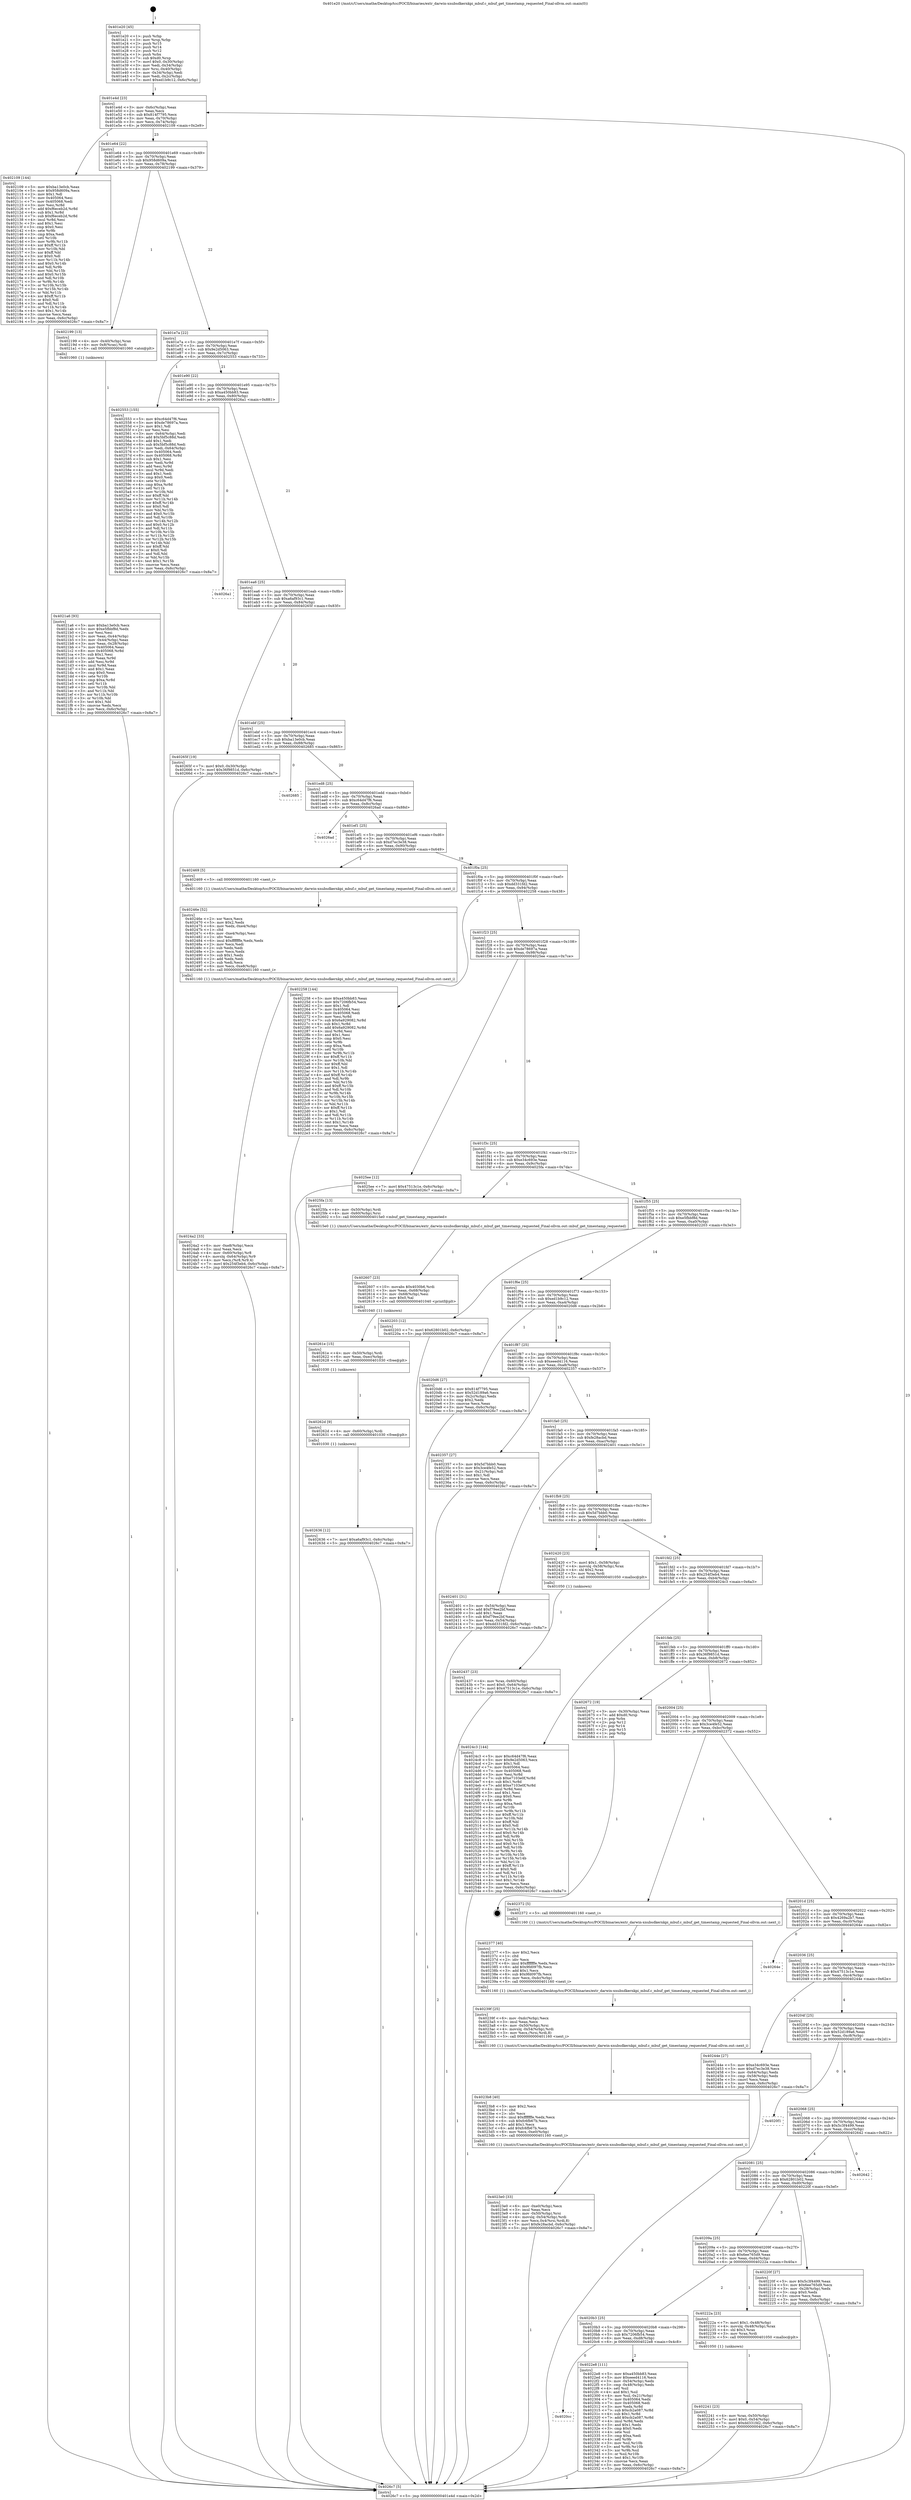 digraph "0x401e20" {
  label = "0x401e20 (/mnt/c/Users/mathe/Desktop/tcc/POCII/binaries/extr_darwin-xnubsdkernkpi_mbuf.c_mbuf_get_timestamp_requested_Final-ollvm.out::main(0))"
  labelloc = "t"
  node[shape=record]

  Entry [label="",width=0.3,height=0.3,shape=circle,fillcolor=black,style=filled]
  "0x401e4d" [label="{
     0x401e4d [23]\l
     | [instrs]\l
     &nbsp;&nbsp;0x401e4d \<+3\>: mov -0x6c(%rbp),%eax\l
     &nbsp;&nbsp;0x401e50 \<+2\>: mov %eax,%ecx\l
     &nbsp;&nbsp;0x401e52 \<+6\>: sub $0x814f7795,%ecx\l
     &nbsp;&nbsp;0x401e58 \<+3\>: mov %eax,-0x70(%rbp)\l
     &nbsp;&nbsp;0x401e5b \<+3\>: mov %ecx,-0x74(%rbp)\l
     &nbsp;&nbsp;0x401e5e \<+6\>: je 0000000000402109 \<main+0x2e9\>\l
  }"]
  "0x402109" [label="{
     0x402109 [144]\l
     | [instrs]\l
     &nbsp;&nbsp;0x402109 \<+5\>: mov $0xba13e0cb,%eax\l
     &nbsp;&nbsp;0x40210e \<+5\>: mov $0x958d609a,%ecx\l
     &nbsp;&nbsp;0x402113 \<+2\>: mov $0x1,%dl\l
     &nbsp;&nbsp;0x402115 \<+7\>: mov 0x405064,%esi\l
     &nbsp;&nbsp;0x40211c \<+7\>: mov 0x405068,%edi\l
     &nbsp;&nbsp;0x402123 \<+3\>: mov %esi,%r8d\l
     &nbsp;&nbsp;0x402126 \<+7\>: add $0xf6eceb2d,%r8d\l
     &nbsp;&nbsp;0x40212d \<+4\>: sub $0x1,%r8d\l
     &nbsp;&nbsp;0x402131 \<+7\>: sub $0xf6eceb2d,%r8d\l
     &nbsp;&nbsp;0x402138 \<+4\>: imul %r8d,%esi\l
     &nbsp;&nbsp;0x40213c \<+3\>: and $0x1,%esi\l
     &nbsp;&nbsp;0x40213f \<+3\>: cmp $0x0,%esi\l
     &nbsp;&nbsp;0x402142 \<+4\>: sete %r9b\l
     &nbsp;&nbsp;0x402146 \<+3\>: cmp $0xa,%edi\l
     &nbsp;&nbsp;0x402149 \<+4\>: setl %r10b\l
     &nbsp;&nbsp;0x40214d \<+3\>: mov %r9b,%r11b\l
     &nbsp;&nbsp;0x402150 \<+4\>: xor $0xff,%r11b\l
     &nbsp;&nbsp;0x402154 \<+3\>: mov %r10b,%bl\l
     &nbsp;&nbsp;0x402157 \<+3\>: xor $0xff,%bl\l
     &nbsp;&nbsp;0x40215a \<+3\>: xor $0x0,%dl\l
     &nbsp;&nbsp;0x40215d \<+3\>: mov %r11b,%r14b\l
     &nbsp;&nbsp;0x402160 \<+4\>: and $0x0,%r14b\l
     &nbsp;&nbsp;0x402164 \<+3\>: and %dl,%r9b\l
     &nbsp;&nbsp;0x402167 \<+3\>: mov %bl,%r15b\l
     &nbsp;&nbsp;0x40216a \<+4\>: and $0x0,%r15b\l
     &nbsp;&nbsp;0x40216e \<+3\>: and %dl,%r10b\l
     &nbsp;&nbsp;0x402171 \<+3\>: or %r9b,%r14b\l
     &nbsp;&nbsp;0x402174 \<+3\>: or %r10b,%r15b\l
     &nbsp;&nbsp;0x402177 \<+3\>: xor %r15b,%r14b\l
     &nbsp;&nbsp;0x40217a \<+3\>: or %bl,%r11b\l
     &nbsp;&nbsp;0x40217d \<+4\>: xor $0xff,%r11b\l
     &nbsp;&nbsp;0x402181 \<+3\>: or $0x0,%dl\l
     &nbsp;&nbsp;0x402184 \<+3\>: and %dl,%r11b\l
     &nbsp;&nbsp;0x402187 \<+3\>: or %r11b,%r14b\l
     &nbsp;&nbsp;0x40218a \<+4\>: test $0x1,%r14b\l
     &nbsp;&nbsp;0x40218e \<+3\>: cmovne %ecx,%eax\l
     &nbsp;&nbsp;0x402191 \<+3\>: mov %eax,-0x6c(%rbp)\l
     &nbsp;&nbsp;0x402194 \<+5\>: jmp 00000000004026c7 \<main+0x8a7\>\l
  }"]
  "0x401e64" [label="{
     0x401e64 [22]\l
     | [instrs]\l
     &nbsp;&nbsp;0x401e64 \<+5\>: jmp 0000000000401e69 \<main+0x49\>\l
     &nbsp;&nbsp;0x401e69 \<+3\>: mov -0x70(%rbp),%eax\l
     &nbsp;&nbsp;0x401e6c \<+5\>: sub $0x958d609a,%eax\l
     &nbsp;&nbsp;0x401e71 \<+3\>: mov %eax,-0x78(%rbp)\l
     &nbsp;&nbsp;0x401e74 \<+6\>: je 0000000000402199 \<main+0x379\>\l
  }"]
  Exit [label="",width=0.3,height=0.3,shape=circle,fillcolor=black,style=filled,peripheries=2]
  "0x402199" [label="{
     0x402199 [13]\l
     | [instrs]\l
     &nbsp;&nbsp;0x402199 \<+4\>: mov -0x40(%rbp),%rax\l
     &nbsp;&nbsp;0x40219d \<+4\>: mov 0x8(%rax),%rdi\l
     &nbsp;&nbsp;0x4021a1 \<+5\>: call 0000000000401060 \<atoi@plt\>\l
     | [calls]\l
     &nbsp;&nbsp;0x401060 \{1\} (unknown)\l
  }"]
  "0x401e7a" [label="{
     0x401e7a [22]\l
     | [instrs]\l
     &nbsp;&nbsp;0x401e7a \<+5\>: jmp 0000000000401e7f \<main+0x5f\>\l
     &nbsp;&nbsp;0x401e7f \<+3\>: mov -0x70(%rbp),%eax\l
     &nbsp;&nbsp;0x401e82 \<+5\>: sub $0x9e2d5063,%eax\l
     &nbsp;&nbsp;0x401e87 \<+3\>: mov %eax,-0x7c(%rbp)\l
     &nbsp;&nbsp;0x401e8a \<+6\>: je 0000000000402553 \<main+0x733\>\l
  }"]
  "0x402636" [label="{
     0x402636 [12]\l
     | [instrs]\l
     &nbsp;&nbsp;0x402636 \<+7\>: movl $0xa6af93c1,-0x6c(%rbp)\l
     &nbsp;&nbsp;0x40263d \<+5\>: jmp 00000000004026c7 \<main+0x8a7\>\l
  }"]
  "0x402553" [label="{
     0x402553 [155]\l
     | [instrs]\l
     &nbsp;&nbsp;0x402553 \<+5\>: mov $0xc64d47f6,%eax\l
     &nbsp;&nbsp;0x402558 \<+5\>: mov $0xde78697a,%ecx\l
     &nbsp;&nbsp;0x40255d \<+2\>: mov $0x1,%dl\l
     &nbsp;&nbsp;0x40255f \<+2\>: xor %esi,%esi\l
     &nbsp;&nbsp;0x402561 \<+3\>: mov -0x64(%rbp),%edi\l
     &nbsp;&nbsp;0x402564 \<+6\>: add $0x5bf5c88d,%edi\l
     &nbsp;&nbsp;0x40256a \<+3\>: add $0x1,%edi\l
     &nbsp;&nbsp;0x40256d \<+6\>: sub $0x5bf5c88d,%edi\l
     &nbsp;&nbsp;0x402573 \<+3\>: mov %edi,-0x64(%rbp)\l
     &nbsp;&nbsp;0x402576 \<+7\>: mov 0x405064,%edi\l
     &nbsp;&nbsp;0x40257d \<+8\>: mov 0x405068,%r8d\l
     &nbsp;&nbsp;0x402585 \<+3\>: sub $0x1,%esi\l
     &nbsp;&nbsp;0x402588 \<+3\>: mov %edi,%r9d\l
     &nbsp;&nbsp;0x40258b \<+3\>: add %esi,%r9d\l
     &nbsp;&nbsp;0x40258e \<+4\>: imul %r9d,%edi\l
     &nbsp;&nbsp;0x402592 \<+3\>: and $0x1,%edi\l
     &nbsp;&nbsp;0x402595 \<+3\>: cmp $0x0,%edi\l
     &nbsp;&nbsp;0x402598 \<+4\>: sete %r10b\l
     &nbsp;&nbsp;0x40259c \<+4\>: cmp $0xa,%r8d\l
     &nbsp;&nbsp;0x4025a0 \<+4\>: setl %r11b\l
     &nbsp;&nbsp;0x4025a4 \<+3\>: mov %r10b,%bl\l
     &nbsp;&nbsp;0x4025a7 \<+3\>: xor $0xff,%bl\l
     &nbsp;&nbsp;0x4025aa \<+3\>: mov %r11b,%r14b\l
     &nbsp;&nbsp;0x4025ad \<+4\>: xor $0xff,%r14b\l
     &nbsp;&nbsp;0x4025b1 \<+3\>: xor $0x0,%dl\l
     &nbsp;&nbsp;0x4025b4 \<+3\>: mov %bl,%r15b\l
     &nbsp;&nbsp;0x4025b7 \<+4\>: and $0x0,%r15b\l
     &nbsp;&nbsp;0x4025bb \<+3\>: and %dl,%r10b\l
     &nbsp;&nbsp;0x4025be \<+3\>: mov %r14b,%r12b\l
     &nbsp;&nbsp;0x4025c1 \<+4\>: and $0x0,%r12b\l
     &nbsp;&nbsp;0x4025c5 \<+3\>: and %dl,%r11b\l
     &nbsp;&nbsp;0x4025c8 \<+3\>: or %r10b,%r15b\l
     &nbsp;&nbsp;0x4025cb \<+3\>: or %r11b,%r12b\l
     &nbsp;&nbsp;0x4025ce \<+3\>: xor %r12b,%r15b\l
     &nbsp;&nbsp;0x4025d1 \<+3\>: or %r14b,%bl\l
     &nbsp;&nbsp;0x4025d4 \<+3\>: xor $0xff,%bl\l
     &nbsp;&nbsp;0x4025d7 \<+3\>: or $0x0,%dl\l
     &nbsp;&nbsp;0x4025da \<+2\>: and %dl,%bl\l
     &nbsp;&nbsp;0x4025dc \<+3\>: or %bl,%r15b\l
     &nbsp;&nbsp;0x4025df \<+4\>: test $0x1,%r15b\l
     &nbsp;&nbsp;0x4025e3 \<+3\>: cmovne %ecx,%eax\l
     &nbsp;&nbsp;0x4025e6 \<+3\>: mov %eax,-0x6c(%rbp)\l
     &nbsp;&nbsp;0x4025e9 \<+5\>: jmp 00000000004026c7 \<main+0x8a7\>\l
  }"]
  "0x401e90" [label="{
     0x401e90 [22]\l
     | [instrs]\l
     &nbsp;&nbsp;0x401e90 \<+5\>: jmp 0000000000401e95 \<main+0x75\>\l
     &nbsp;&nbsp;0x401e95 \<+3\>: mov -0x70(%rbp),%eax\l
     &nbsp;&nbsp;0x401e98 \<+5\>: sub $0xa450bb83,%eax\l
     &nbsp;&nbsp;0x401e9d \<+3\>: mov %eax,-0x80(%rbp)\l
     &nbsp;&nbsp;0x401ea0 \<+6\>: je 00000000004026a1 \<main+0x881\>\l
  }"]
  "0x40262d" [label="{
     0x40262d [9]\l
     | [instrs]\l
     &nbsp;&nbsp;0x40262d \<+4\>: mov -0x60(%rbp),%rdi\l
     &nbsp;&nbsp;0x402631 \<+5\>: call 0000000000401030 \<free@plt\>\l
     | [calls]\l
     &nbsp;&nbsp;0x401030 \{1\} (unknown)\l
  }"]
  "0x4026a1" [label="{
     0x4026a1\l
  }", style=dashed]
  "0x401ea6" [label="{
     0x401ea6 [25]\l
     | [instrs]\l
     &nbsp;&nbsp;0x401ea6 \<+5\>: jmp 0000000000401eab \<main+0x8b\>\l
     &nbsp;&nbsp;0x401eab \<+3\>: mov -0x70(%rbp),%eax\l
     &nbsp;&nbsp;0x401eae \<+5\>: sub $0xa6af93c1,%eax\l
     &nbsp;&nbsp;0x401eb3 \<+6\>: mov %eax,-0x84(%rbp)\l
     &nbsp;&nbsp;0x401eb9 \<+6\>: je 000000000040265f \<main+0x83f\>\l
  }"]
  "0x40261e" [label="{
     0x40261e [15]\l
     | [instrs]\l
     &nbsp;&nbsp;0x40261e \<+4\>: mov -0x50(%rbp),%rdi\l
     &nbsp;&nbsp;0x402622 \<+6\>: mov %eax,-0xec(%rbp)\l
     &nbsp;&nbsp;0x402628 \<+5\>: call 0000000000401030 \<free@plt\>\l
     | [calls]\l
     &nbsp;&nbsp;0x401030 \{1\} (unknown)\l
  }"]
  "0x40265f" [label="{
     0x40265f [19]\l
     | [instrs]\l
     &nbsp;&nbsp;0x40265f \<+7\>: movl $0x0,-0x30(%rbp)\l
     &nbsp;&nbsp;0x402666 \<+7\>: movl $0x36f9851d,-0x6c(%rbp)\l
     &nbsp;&nbsp;0x40266d \<+5\>: jmp 00000000004026c7 \<main+0x8a7\>\l
  }"]
  "0x401ebf" [label="{
     0x401ebf [25]\l
     | [instrs]\l
     &nbsp;&nbsp;0x401ebf \<+5\>: jmp 0000000000401ec4 \<main+0xa4\>\l
     &nbsp;&nbsp;0x401ec4 \<+3\>: mov -0x70(%rbp),%eax\l
     &nbsp;&nbsp;0x401ec7 \<+5\>: sub $0xba13e0cb,%eax\l
     &nbsp;&nbsp;0x401ecc \<+6\>: mov %eax,-0x88(%rbp)\l
     &nbsp;&nbsp;0x401ed2 \<+6\>: je 0000000000402685 \<main+0x865\>\l
  }"]
  "0x402607" [label="{
     0x402607 [23]\l
     | [instrs]\l
     &nbsp;&nbsp;0x402607 \<+10\>: movabs $0x4030b6,%rdi\l
     &nbsp;&nbsp;0x402611 \<+3\>: mov %eax,-0x68(%rbp)\l
     &nbsp;&nbsp;0x402614 \<+3\>: mov -0x68(%rbp),%esi\l
     &nbsp;&nbsp;0x402617 \<+2\>: mov $0x0,%al\l
     &nbsp;&nbsp;0x402619 \<+5\>: call 0000000000401040 \<printf@plt\>\l
     | [calls]\l
     &nbsp;&nbsp;0x401040 \{1\} (unknown)\l
  }"]
  "0x402685" [label="{
     0x402685\l
  }", style=dashed]
  "0x401ed8" [label="{
     0x401ed8 [25]\l
     | [instrs]\l
     &nbsp;&nbsp;0x401ed8 \<+5\>: jmp 0000000000401edd \<main+0xbd\>\l
     &nbsp;&nbsp;0x401edd \<+3\>: mov -0x70(%rbp),%eax\l
     &nbsp;&nbsp;0x401ee0 \<+5\>: sub $0xc64d47f6,%eax\l
     &nbsp;&nbsp;0x401ee5 \<+6\>: mov %eax,-0x8c(%rbp)\l
     &nbsp;&nbsp;0x401eeb \<+6\>: je 00000000004026ad \<main+0x88d\>\l
  }"]
  "0x4024a2" [label="{
     0x4024a2 [33]\l
     | [instrs]\l
     &nbsp;&nbsp;0x4024a2 \<+6\>: mov -0xe8(%rbp),%ecx\l
     &nbsp;&nbsp;0x4024a8 \<+3\>: imul %eax,%ecx\l
     &nbsp;&nbsp;0x4024ab \<+4\>: mov -0x60(%rbp),%r8\l
     &nbsp;&nbsp;0x4024af \<+4\>: movslq -0x64(%rbp),%r9\l
     &nbsp;&nbsp;0x4024b3 \<+4\>: mov %ecx,(%r8,%r9,4)\l
     &nbsp;&nbsp;0x4024b7 \<+7\>: movl $0x254f3eb4,-0x6c(%rbp)\l
     &nbsp;&nbsp;0x4024be \<+5\>: jmp 00000000004026c7 \<main+0x8a7\>\l
  }"]
  "0x4026ad" [label="{
     0x4026ad\l
  }", style=dashed]
  "0x401ef1" [label="{
     0x401ef1 [25]\l
     | [instrs]\l
     &nbsp;&nbsp;0x401ef1 \<+5\>: jmp 0000000000401ef6 \<main+0xd6\>\l
     &nbsp;&nbsp;0x401ef6 \<+3\>: mov -0x70(%rbp),%eax\l
     &nbsp;&nbsp;0x401ef9 \<+5\>: sub $0xd7ec3e38,%eax\l
     &nbsp;&nbsp;0x401efe \<+6\>: mov %eax,-0x90(%rbp)\l
     &nbsp;&nbsp;0x401f04 \<+6\>: je 0000000000402469 \<main+0x649\>\l
  }"]
  "0x40246e" [label="{
     0x40246e [52]\l
     | [instrs]\l
     &nbsp;&nbsp;0x40246e \<+2\>: xor %ecx,%ecx\l
     &nbsp;&nbsp;0x402470 \<+5\>: mov $0x2,%edx\l
     &nbsp;&nbsp;0x402475 \<+6\>: mov %edx,-0xe4(%rbp)\l
     &nbsp;&nbsp;0x40247b \<+1\>: cltd\l
     &nbsp;&nbsp;0x40247c \<+6\>: mov -0xe4(%rbp),%esi\l
     &nbsp;&nbsp;0x402482 \<+2\>: idiv %esi\l
     &nbsp;&nbsp;0x402484 \<+6\>: imul $0xfffffffe,%edx,%edx\l
     &nbsp;&nbsp;0x40248a \<+2\>: mov %ecx,%edi\l
     &nbsp;&nbsp;0x40248c \<+2\>: sub %edx,%edi\l
     &nbsp;&nbsp;0x40248e \<+2\>: mov %ecx,%edx\l
     &nbsp;&nbsp;0x402490 \<+3\>: sub $0x1,%edx\l
     &nbsp;&nbsp;0x402493 \<+2\>: add %edx,%edi\l
     &nbsp;&nbsp;0x402495 \<+2\>: sub %edi,%ecx\l
     &nbsp;&nbsp;0x402497 \<+6\>: mov %ecx,-0xe8(%rbp)\l
     &nbsp;&nbsp;0x40249d \<+5\>: call 0000000000401160 \<next_i\>\l
     | [calls]\l
     &nbsp;&nbsp;0x401160 \{1\} (/mnt/c/Users/mathe/Desktop/tcc/POCII/binaries/extr_darwin-xnubsdkernkpi_mbuf.c_mbuf_get_timestamp_requested_Final-ollvm.out::next_i)\l
  }"]
  "0x402469" [label="{
     0x402469 [5]\l
     | [instrs]\l
     &nbsp;&nbsp;0x402469 \<+5\>: call 0000000000401160 \<next_i\>\l
     | [calls]\l
     &nbsp;&nbsp;0x401160 \{1\} (/mnt/c/Users/mathe/Desktop/tcc/POCII/binaries/extr_darwin-xnubsdkernkpi_mbuf.c_mbuf_get_timestamp_requested_Final-ollvm.out::next_i)\l
  }"]
  "0x401f0a" [label="{
     0x401f0a [25]\l
     | [instrs]\l
     &nbsp;&nbsp;0x401f0a \<+5\>: jmp 0000000000401f0f \<main+0xef\>\l
     &nbsp;&nbsp;0x401f0f \<+3\>: mov -0x70(%rbp),%eax\l
     &nbsp;&nbsp;0x401f12 \<+5\>: sub $0xdd331fd2,%eax\l
     &nbsp;&nbsp;0x401f17 \<+6\>: mov %eax,-0x94(%rbp)\l
     &nbsp;&nbsp;0x401f1d \<+6\>: je 0000000000402258 \<main+0x438\>\l
  }"]
  "0x402437" [label="{
     0x402437 [23]\l
     | [instrs]\l
     &nbsp;&nbsp;0x402437 \<+4\>: mov %rax,-0x60(%rbp)\l
     &nbsp;&nbsp;0x40243b \<+7\>: movl $0x0,-0x64(%rbp)\l
     &nbsp;&nbsp;0x402442 \<+7\>: movl $0x47513c1e,-0x6c(%rbp)\l
     &nbsp;&nbsp;0x402449 \<+5\>: jmp 00000000004026c7 \<main+0x8a7\>\l
  }"]
  "0x402258" [label="{
     0x402258 [144]\l
     | [instrs]\l
     &nbsp;&nbsp;0x402258 \<+5\>: mov $0xa450bb83,%eax\l
     &nbsp;&nbsp;0x40225d \<+5\>: mov $0x7206fb54,%ecx\l
     &nbsp;&nbsp;0x402262 \<+2\>: mov $0x1,%dl\l
     &nbsp;&nbsp;0x402264 \<+7\>: mov 0x405064,%esi\l
     &nbsp;&nbsp;0x40226b \<+7\>: mov 0x405068,%edi\l
     &nbsp;&nbsp;0x402272 \<+3\>: mov %esi,%r8d\l
     &nbsp;&nbsp;0x402275 \<+7\>: sub $0x6a929082,%r8d\l
     &nbsp;&nbsp;0x40227c \<+4\>: sub $0x1,%r8d\l
     &nbsp;&nbsp;0x402280 \<+7\>: add $0x6a929082,%r8d\l
     &nbsp;&nbsp;0x402287 \<+4\>: imul %r8d,%esi\l
     &nbsp;&nbsp;0x40228b \<+3\>: and $0x1,%esi\l
     &nbsp;&nbsp;0x40228e \<+3\>: cmp $0x0,%esi\l
     &nbsp;&nbsp;0x402291 \<+4\>: sete %r9b\l
     &nbsp;&nbsp;0x402295 \<+3\>: cmp $0xa,%edi\l
     &nbsp;&nbsp;0x402298 \<+4\>: setl %r10b\l
     &nbsp;&nbsp;0x40229c \<+3\>: mov %r9b,%r11b\l
     &nbsp;&nbsp;0x40229f \<+4\>: xor $0xff,%r11b\l
     &nbsp;&nbsp;0x4022a3 \<+3\>: mov %r10b,%bl\l
     &nbsp;&nbsp;0x4022a6 \<+3\>: xor $0xff,%bl\l
     &nbsp;&nbsp;0x4022a9 \<+3\>: xor $0x1,%dl\l
     &nbsp;&nbsp;0x4022ac \<+3\>: mov %r11b,%r14b\l
     &nbsp;&nbsp;0x4022af \<+4\>: and $0xff,%r14b\l
     &nbsp;&nbsp;0x4022b3 \<+3\>: and %dl,%r9b\l
     &nbsp;&nbsp;0x4022b6 \<+3\>: mov %bl,%r15b\l
     &nbsp;&nbsp;0x4022b9 \<+4\>: and $0xff,%r15b\l
     &nbsp;&nbsp;0x4022bd \<+3\>: and %dl,%r10b\l
     &nbsp;&nbsp;0x4022c0 \<+3\>: or %r9b,%r14b\l
     &nbsp;&nbsp;0x4022c3 \<+3\>: or %r10b,%r15b\l
     &nbsp;&nbsp;0x4022c6 \<+3\>: xor %r15b,%r14b\l
     &nbsp;&nbsp;0x4022c9 \<+3\>: or %bl,%r11b\l
     &nbsp;&nbsp;0x4022cc \<+4\>: xor $0xff,%r11b\l
     &nbsp;&nbsp;0x4022d0 \<+3\>: or $0x1,%dl\l
     &nbsp;&nbsp;0x4022d3 \<+3\>: and %dl,%r11b\l
     &nbsp;&nbsp;0x4022d6 \<+3\>: or %r11b,%r14b\l
     &nbsp;&nbsp;0x4022d9 \<+4\>: test $0x1,%r14b\l
     &nbsp;&nbsp;0x4022dd \<+3\>: cmovne %ecx,%eax\l
     &nbsp;&nbsp;0x4022e0 \<+3\>: mov %eax,-0x6c(%rbp)\l
     &nbsp;&nbsp;0x4022e3 \<+5\>: jmp 00000000004026c7 \<main+0x8a7\>\l
  }"]
  "0x401f23" [label="{
     0x401f23 [25]\l
     | [instrs]\l
     &nbsp;&nbsp;0x401f23 \<+5\>: jmp 0000000000401f28 \<main+0x108\>\l
     &nbsp;&nbsp;0x401f28 \<+3\>: mov -0x70(%rbp),%eax\l
     &nbsp;&nbsp;0x401f2b \<+5\>: sub $0xde78697a,%eax\l
     &nbsp;&nbsp;0x401f30 \<+6\>: mov %eax,-0x98(%rbp)\l
     &nbsp;&nbsp;0x401f36 \<+6\>: je 00000000004025ee \<main+0x7ce\>\l
  }"]
  "0x4023e0" [label="{
     0x4023e0 [33]\l
     | [instrs]\l
     &nbsp;&nbsp;0x4023e0 \<+6\>: mov -0xe0(%rbp),%ecx\l
     &nbsp;&nbsp;0x4023e6 \<+3\>: imul %eax,%ecx\l
     &nbsp;&nbsp;0x4023e9 \<+4\>: mov -0x50(%rbp),%rsi\l
     &nbsp;&nbsp;0x4023ed \<+4\>: movslq -0x54(%rbp),%rdi\l
     &nbsp;&nbsp;0x4023f1 \<+4\>: mov %ecx,0x4(%rsi,%rdi,8)\l
     &nbsp;&nbsp;0x4023f5 \<+7\>: movl $0xfe28acbd,-0x6c(%rbp)\l
     &nbsp;&nbsp;0x4023fc \<+5\>: jmp 00000000004026c7 \<main+0x8a7\>\l
  }"]
  "0x4025ee" [label="{
     0x4025ee [12]\l
     | [instrs]\l
     &nbsp;&nbsp;0x4025ee \<+7\>: movl $0x47513c1e,-0x6c(%rbp)\l
     &nbsp;&nbsp;0x4025f5 \<+5\>: jmp 00000000004026c7 \<main+0x8a7\>\l
  }"]
  "0x401f3c" [label="{
     0x401f3c [25]\l
     | [instrs]\l
     &nbsp;&nbsp;0x401f3c \<+5\>: jmp 0000000000401f41 \<main+0x121\>\l
     &nbsp;&nbsp;0x401f41 \<+3\>: mov -0x70(%rbp),%eax\l
     &nbsp;&nbsp;0x401f44 \<+5\>: sub $0xe34c693e,%eax\l
     &nbsp;&nbsp;0x401f49 \<+6\>: mov %eax,-0x9c(%rbp)\l
     &nbsp;&nbsp;0x401f4f \<+6\>: je 00000000004025fa \<main+0x7da\>\l
  }"]
  "0x4023b8" [label="{
     0x4023b8 [40]\l
     | [instrs]\l
     &nbsp;&nbsp;0x4023b8 \<+5\>: mov $0x2,%ecx\l
     &nbsp;&nbsp;0x4023bd \<+1\>: cltd\l
     &nbsp;&nbsp;0x4023be \<+2\>: idiv %ecx\l
     &nbsp;&nbsp;0x4023c0 \<+6\>: imul $0xfffffffe,%edx,%ecx\l
     &nbsp;&nbsp;0x4023c6 \<+6\>: sub $0xfc6fb67b,%ecx\l
     &nbsp;&nbsp;0x4023cc \<+3\>: add $0x1,%ecx\l
     &nbsp;&nbsp;0x4023cf \<+6\>: add $0xfc6fb67b,%ecx\l
     &nbsp;&nbsp;0x4023d5 \<+6\>: mov %ecx,-0xe0(%rbp)\l
     &nbsp;&nbsp;0x4023db \<+5\>: call 0000000000401160 \<next_i\>\l
     | [calls]\l
     &nbsp;&nbsp;0x401160 \{1\} (/mnt/c/Users/mathe/Desktop/tcc/POCII/binaries/extr_darwin-xnubsdkernkpi_mbuf.c_mbuf_get_timestamp_requested_Final-ollvm.out::next_i)\l
  }"]
  "0x4025fa" [label="{
     0x4025fa [13]\l
     | [instrs]\l
     &nbsp;&nbsp;0x4025fa \<+4\>: mov -0x50(%rbp),%rdi\l
     &nbsp;&nbsp;0x4025fe \<+4\>: mov -0x60(%rbp),%rsi\l
     &nbsp;&nbsp;0x402602 \<+5\>: call 00000000004015e0 \<mbuf_get_timestamp_requested\>\l
     | [calls]\l
     &nbsp;&nbsp;0x4015e0 \{1\} (/mnt/c/Users/mathe/Desktop/tcc/POCII/binaries/extr_darwin-xnubsdkernkpi_mbuf.c_mbuf_get_timestamp_requested_Final-ollvm.out::mbuf_get_timestamp_requested)\l
  }"]
  "0x401f55" [label="{
     0x401f55 [25]\l
     | [instrs]\l
     &nbsp;&nbsp;0x401f55 \<+5\>: jmp 0000000000401f5a \<main+0x13a\>\l
     &nbsp;&nbsp;0x401f5a \<+3\>: mov -0x70(%rbp),%eax\l
     &nbsp;&nbsp;0x401f5d \<+5\>: sub $0xe5fbbf8d,%eax\l
     &nbsp;&nbsp;0x401f62 \<+6\>: mov %eax,-0xa0(%rbp)\l
     &nbsp;&nbsp;0x401f68 \<+6\>: je 0000000000402203 \<main+0x3e3\>\l
  }"]
  "0x40239f" [label="{
     0x40239f [25]\l
     | [instrs]\l
     &nbsp;&nbsp;0x40239f \<+6\>: mov -0xdc(%rbp),%ecx\l
     &nbsp;&nbsp;0x4023a5 \<+3\>: imul %eax,%ecx\l
     &nbsp;&nbsp;0x4023a8 \<+4\>: mov -0x50(%rbp),%rsi\l
     &nbsp;&nbsp;0x4023ac \<+4\>: movslq -0x54(%rbp),%rdi\l
     &nbsp;&nbsp;0x4023b0 \<+3\>: mov %ecx,(%rsi,%rdi,8)\l
     &nbsp;&nbsp;0x4023b3 \<+5\>: call 0000000000401160 \<next_i\>\l
     | [calls]\l
     &nbsp;&nbsp;0x401160 \{1\} (/mnt/c/Users/mathe/Desktop/tcc/POCII/binaries/extr_darwin-xnubsdkernkpi_mbuf.c_mbuf_get_timestamp_requested_Final-ollvm.out::next_i)\l
  }"]
  "0x402203" [label="{
     0x402203 [12]\l
     | [instrs]\l
     &nbsp;&nbsp;0x402203 \<+7\>: movl $0x62801b02,-0x6c(%rbp)\l
     &nbsp;&nbsp;0x40220a \<+5\>: jmp 00000000004026c7 \<main+0x8a7\>\l
  }"]
  "0x401f6e" [label="{
     0x401f6e [25]\l
     | [instrs]\l
     &nbsp;&nbsp;0x401f6e \<+5\>: jmp 0000000000401f73 \<main+0x153\>\l
     &nbsp;&nbsp;0x401f73 \<+3\>: mov -0x70(%rbp),%eax\l
     &nbsp;&nbsp;0x401f76 \<+5\>: sub $0xed1b9c12,%eax\l
     &nbsp;&nbsp;0x401f7b \<+6\>: mov %eax,-0xa4(%rbp)\l
     &nbsp;&nbsp;0x401f81 \<+6\>: je 00000000004020d6 \<main+0x2b6\>\l
  }"]
  "0x402377" [label="{
     0x402377 [40]\l
     | [instrs]\l
     &nbsp;&nbsp;0x402377 \<+5\>: mov $0x2,%ecx\l
     &nbsp;&nbsp;0x40237c \<+1\>: cltd\l
     &nbsp;&nbsp;0x40237d \<+2\>: idiv %ecx\l
     &nbsp;&nbsp;0x40237f \<+6\>: imul $0xfffffffe,%edx,%ecx\l
     &nbsp;&nbsp;0x402385 \<+6\>: add $0x9fd097fb,%ecx\l
     &nbsp;&nbsp;0x40238b \<+3\>: add $0x1,%ecx\l
     &nbsp;&nbsp;0x40238e \<+6\>: sub $0x9fd097fb,%ecx\l
     &nbsp;&nbsp;0x402394 \<+6\>: mov %ecx,-0xdc(%rbp)\l
     &nbsp;&nbsp;0x40239a \<+5\>: call 0000000000401160 \<next_i\>\l
     | [calls]\l
     &nbsp;&nbsp;0x401160 \{1\} (/mnt/c/Users/mathe/Desktop/tcc/POCII/binaries/extr_darwin-xnubsdkernkpi_mbuf.c_mbuf_get_timestamp_requested_Final-ollvm.out::next_i)\l
  }"]
  "0x4020d6" [label="{
     0x4020d6 [27]\l
     | [instrs]\l
     &nbsp;&nbsp;0x4020d6 \<+5\>: mov $0x814f7795,%eax\l
     &nbsp;&nbsp;0x4020db \<+5\>: mov $0x52d189a6,%ecx\l
     &nbsp;&nbsp;0x4020e0 \<+3\>: mov -0x2c(%rbp),%edx\l
     &nbsp;&nbsp;0x4020e3 \<+3\>: cmp $0x2,%edx\l
     &nbsp;&nbsp;0x4020e6 \<+3\>: cmovne %ecx,%eax\l
     &nbsp;&nbsp;0x4020e9 \<+3\>: mov %eax,-0x6c(%rbp)\l
     &nbsp;&nbsp;0x4020ec \<+5\>: jmp 00000000004026c7 \<main+0x8a7\>\l
  }"]
  "0x401f87" [label="{
     0x401f87 [25]\l
     | [instrs]\l
     &nbsp;&nbsp;0x401f87 \<+5\>: jmp 0000000000401f8c \<main+0x16c\>\l
     &nbsp;&nbsp;0x401f8c \<+3\>: mov -0x70(%rbp),%eax\l
     &nbsp;&nbsp;0x401f8f \<+5\>: sub $0xeeed4116,%eax\l
     &nbsp;&nbsp;0x401f94 \<+6\>: mov %eax,-0xa8(%rbp)\l
     &nbsp;&nbsp;0x401f9a \<+6\>: je 0000000000402357 \<main+0x537\>\l
  }"]
  "0x4026c7" [label="{
     0x4026c7 [5]\l
     | [instrs]\l
     &nbsp;&nbsp;0x4026c7 \<+5\>: jmp 0000000000401e4d \<main+0x2d\>\l
  }"]
  "0x401e20" [label="{
     0x401e20 [45]\l
     | [instrs]\l
     &nbsp;&nbsp;0x401e20 \<+1\>: push %rbp\l
     &nbsp;&nbsp;0x401e21 \<+3\>: mov %rsp,%rbp\l
     &nbsp;&nbsp;0x401e24 \<+2\>: push %r15\l
     &nbsp;&nbsp;0x401e26 \<+2\>: push %r14\l
     &nbsp;&nbsp;0x401e28 \<+2\>: push %r12\l
     &nbsp;&nbsp;0x401e2a \<+1\>: push %rbx\l
     &nbsp;&nbsp;0x401e2b \<+7\>: sub $0xd0,%rsp\l
     &nbsp;&nbsp;0x401e32 \<+7\>: movl $0x0,-0x30(%rbp)\l
     &nbsp;&nbsp;0x401e39 \<+3\>: mov %edi,-0x34(%rbp)\l
     &nbsp;&nbsp;0x401e3c \<+4\>: mov %rsi,-0x40(%rbp)\l
     &nbsp;&nbsp;0x401e40 \<+3\>: mov -0x34(%rbp),%edi\l
     &nbsp;&nbsp;0x401e43 \<+3\>: mov %edi,-0x2c(%rbp)\l
     &nbsp;&nbsp;0x401e46 \<+7\>: movl $0xed1b9c12,-0x6c(%rbp)\l
  }"]
  "0x4021a6" [label="{
     0x4021a6 [93]\l
     | [instrs]\l
     &nbsp;&nbsp;0x4021a6 \<+5\>: mov $0xba13e0cb,%ecx\l
     &nbsp;&nbsp;0x4021ab \<+5\>: mov $0xe5fbbf8d,%edx\l
     &nbsp;&nbsp;0x4021b0 \<+2\>: xor %esi,%esi\l
     &nbsp;&nbsp;0x4021b2 \<+3\>: mov %eax,-0x44(%rbp)\l
     &nbsp;&nbsp;0x4021b5 \<+3\>: mov -0x44(%rbp),%eax\l
     &nbsp;&nbsp;0x4021b8 \<+3\>: mov %eax,-0x28(%rbp)\l
     &nbsp;&nbsp;0x4021bb \<+7\>: mov 0x405064,%eax\l
     &nbsp;&nbsp;0x4021c2 \<+8\>: mov 0x405068,%r8d\l
     &nbsp;&nbsp;0x4021ca \<+3\>: sub $0x1,%esi\l
     &nbsp;&nbsp;0x4021cd \<+3\>: mov %eax,%r9d\l
     &nbsp;&nbsp;0x4021d0 \<+3\>: add %esi,%r9d\l
     &nbsp;&nbsp;0x4021d3 \<+4\>: imul %r9d,%eax\l
     &nbsp;&nbsp;0x4021d7 \<+3\>: and $0x1,%eax\l
     &nbsp;&nbsp;0x4021da \<+3\>: cmp $0x0,%eax\l
     &nbsp;&nbsp;0x4021dd \<+4\>: sete %r10b\l
     &nbsp;&nbsp;0x4021e1 \<+4\>: cmp $0xa,%r8d\l
     &nbsp;&nbsp;0x4021e5 \<+4\>: setl %r11b\l
     &nbsp;&nbsp;0x4021e9 \<+3\>: mov %r10b,%bl\l
     &nbsp;&nbsp;0x4021ec \<+3\>: and %r11b,%bl\l
     &nbsp;&nbsp;0x4021ef \<+3\>: xor %r11b,%r10b\l
     &nbsp;&nbsp;0x4021f2 \<+3\>: or %r10b,%bl\l
     &nbsp;&nbsp;0x4021f5 \<+3\>: test $0x1,%bl\l
     &nbsp;&nbsp;0x4021f8 \<+3\>: cmovne %edx,%ecx\l
     &nbsp;&nbsp;0x4021fb \<+3\>: mov %ecx,-0x6c(%rbp)\l
     &nbsp;&nbsp;0x4021fe \<+5\>: jmp 00000000004026c7 \<main+0x8a7\>\l
  }"]
  "0x4020cc" [label="{
     0x4020cc\l
  }", style=dashed]
  "0x402357" [label="{
     0x402357 [27]\l
     | [instrs]\l
     &nbsp;&nbsp;0x402357 \<+5\>: mov $0x5d7bbb0,%eax\l
     &nbsp;&nbsp;0x40235c \<+5\>: mov $0x3ce4fe52,%ecx\l
     &nbsp;&nbsp;0x402361 \<+3\>: mov -0x21(%rbp),%dl\l
     &nbsp;&nbsp;0x402364 \<+3\>: test $0x1,%dl\l
     &nbsp;&nbsp;0x402367 \<+3\>: cmovne %ecx,%eax\l
     &nbsp;&nbsp;0x40236a \<+3\>: mov %eax,-0x6c(%rbp)\l
     &nbsp;&nbsp;0x40236d \<+5\>: jmp 00000000004026c7 \<main+0x8a7\>\l
  }"]
  "0x401fa0" [label="{
     0x401fa0 [25]\l
     | [instrs]\l
     &nbsp;&nbsp;0x401fa0 \<+5\>: jmp 0000000000401fa5 \<main+0x185\>\l
     &nbsp;&nbsp;0x401fa5 \<+3\>: mov -0x70(%rbp),%eax\l
     &nbsp;&nbsp;0x401fa8 \<+5\>: sub $0xfe28acbd,%eax\l
     &nbsp;&nbsp;0x401fad \<+6\>: mov %eax,-0xac(%rbp)\l
     &nbsp;&nbsp;0x401fb3 \<+6\>: je 0000000000402401 \<main+0x5e1\>\l
  }"]
  "0x4022e8" [label="{
     0x4022e8 [111]\l
     | [instrs]\l
     &nbsp;&nbsp;0x4022e8 \<+5\>: mov $0xa450bb83,%eax\l
     &nbsp;&nbsp;0x4022ed \<+5\>: mov $0xeeed4116,%ecx\l
     &nbsp;&nbsp;0x4022f2 \<+3\>: mov -0x54(%rbp),%edx\l
     &nbsp;&nbsp;0x4022f5 \<+3\>: cmp -0x48(%rbp),%edx\l
     &nbsp;&nbsp;0x4022f8 \<+4\>: setl %sil\l
     &nbsp;&nbsp;0x4022fc \<+4\>: and $0x1,%sil\l
     &nbsp;&nbsp;0x402300 \<+4\>: mov %sil,-0x21(%rbp)\l
     &nbsp;&nbsp;0x402304 \<+7\>: mov 0x405064,%edx\l
     &nbsp;&nbsp;0x40230b \<+7\>: mov 0x405068,%edi\l
     &nbsp;&nbsp;0x402312 \<+3\>: mov %edx,%r8d\l
     &nbsp;&nbsp;0x402315 \<+7\>: sub $0xcb2a087,%r8d\l
     &nbsp;&nbsp;0x40231c \<+4\>: sub $0x1,%r8d\l
     &nbsp;&nbsp;0x402320 \<+7\>: add $0xcb2a087,%r8d\l
     &nbsp;&nbsp;0x402327 \<+4\>: imul %r8d,%edx\l
     &nbsp;&nbsp;0x40232b \<+3\>: and $0x1,%edx\l
     &nbsp;&nbsp;0x40232e \<+3\>: cmp $0x0,%edx\l
     &nbsp;&nbsp;0x402331 \<+4\>: sete %sil\l
     &nbsp;&nbsp;0x402335 \<+3\>: cmp $0xa,%edi\l
     &nbsp;&nbsp;0x402338 \<+4\>: setl %r9b\l
     &nbsp;&nbsp;0x40233c \<+3\>: mov %sil,%r10b\l
     &nbsp;&nbsp;0x40233f \<+3\>: and %r9b,%r10b\l
     &nbsp;&nbsp;0x402342 \<+3\>: xor %r9b,%sil\l
     &nbsp;&nbsp;0x402345 \<+3\>: or %sil,%r10b\l
     &nbsp;&nbsp;0x402348 \<+4\>: test $0x1,%r10b\l
     &nbsp;&nbsp;0x40234c \<+3\>: cmovne %ecx,%eax\l
     &nbsp;&nbsp;0x40234f \<+3\>: mov %eax,-0x6c(%rbp)\l
     &nbsp;&nbsp;0x402352 \<+5\>: jmp 00000000004026c7 \<main+0x8a7\>\l
  }"]
  "0x402401" [label="{
     0x402401 [31]\l
     | [instrs]\l
     &nbsp;&nbsp;0x402401 \<+3\>: mov -0x54(%rbp),%eax\l
     &nbsp;&nbsp;0x402404 \<+5\>: add $0xf79ee2bf,%eax\l
     &nbsp;&nbsp;0x402409 \<+3\>: add $0x1,%eax\l
     &nbsp;&nbsp;0x40240c \<+5\>: sub $0xf79ee2bf,%eax\l
     &nbsp;&nbsp;0x402411 \<+3\>: mov %eax,-0x54(%rbp)\l
     &nbsp;&nbsp;0x402414 \<+7\>: movl $0xdd331fd2,-0x6c(%rbp)\l
     &nbsp;&nbsp;0x40241b \<+5\>: jmp 00000000004026c7 \<main+0x8a7\>\l
  }"]
  "0x401fb9" [label="{
     0x401fb9 [25]\l
     | [instrs]\l
     &nbsp;&nbsp;0x401fb9 \<+5\>: jmp 0000000000401fbe \<main+0x19e\>\l
     &nbsp;&nbsp;0x401fbe \<+3\>: mov -0x70(%rbp),%eax\l
     &nbsp;&nbsp;0x401fc1 \<+5\>: sub $0x5d7bbb0,%eax\l
     &nbsp;&nbsp;0x401fc6 \<+6\>: mov %eax,-0xb0(%rbp)\l
     &nbsp;&nbsp;0x401fcc \<+6\>: je 0000000000402420 \<main+0x600\>\l
  }"]
  "0x402241" [label="{
     0x402241 [23]\l
     | [instrs]\l
     &nbsp;&nbsp;0x402241 \<+4\>: mov %rax,-0x50(%rbp)\l
     &nbsp;&nbsp;0x402245 \<+7\>: movl $0x0,-0x54(%rbp)\l
     &nbsp;&nbsp;0x40224c \<+7\>: movl $0xdd331fd2,-0x6c(%rbp)\l
     &nbsp;&nbsp;0x402253 \<+5\>: jmp 00000000004026c7 \<main+0x8a7\>\l
  }"]
  "0x402420" [label="{
     0x402420 [23]\l
     | [instrs]\l
     &nbsp;&nbsp;0x402420 \<+7\>: movl $0x1,-0x58(%rbp)\l
     &nbsp;&nbsp;0x402427 \<+4\>: movslq -0x58(%rbp),%rax\l
     &nbsp;&nbsp;0x40242b \<+4\>: shl $0x2,%rax\l
     &nbsp;&nbsp;0x40242f \<+3\>: mov %rax,%rdi\l
     &nbsp;&nbsp;0x402432 \<+5\>: call 0000000000401050 \<malloc@plt\>\l
     | [calls]\l
     &nbsp;&nbsp;0x401050 \{1\} (unknown)\l
  }"]
  "0x401fd2" [label="{
     0x401fd2 [25]\l
     | [instrs]\l
     &nbsp;&nbsp;0x401fd2 \<+5\>: jmp 0000000000401fd7 \<main+0x1b7\>\l
     &nbsp;&nbsp;0x401fd7 \<+3\>: mov -0x70(%rbp),%eax\l
     &nbsp;&nbsp;0x401fda \<+5\>: sub $0x254f3eb4,%eax\l
     &nbsp;&nbsp;0x401fdf \<+6\>: mov %eax,-0xb4(%rbp)\l
     &nbsp;&nbsp;0x401fe5 \<+6\>: je 00000000004024c3 \<main+0x6a3\>\l
  }"]
  "0x4020b3" [label="{
     0x4020b3 [25]\l
     | [instrs]\l
     &nbsp;&nbsp;0x4020b3 \<+5\>: jmp 00000000004020b8 \<main+0x298\>\l
     &nbsp;&nbsp;0x4020b8 \<+3\>: mov -0x70(%rbp),%eax\l
     &nbsp;&nbsp;0x4020bb \<+5\>: sub $0x7206fb54,%eax\l
     &nbsp;&nbsp;0x4020c0 \<+6\>: mov %eax,-0xd8(%rbp)\l
     &nbsp;&nbsp;0x4020c6 \<+6\>: je 00000000004022e8 \<main+0x4c8\>\l
  }"]
  "0x4024c3" [label="{
     0x4024c3 [144]\l
     | [instrs]\l
     &nbsp;&nbsp;0x4024c3 \<+5\>: mov $0xc64d47f6,%eax\l
     &nbsp;&nbsp;0x4024c8 \<+5\>: mov $0x9e2d5063,%ecx\l
     &nbsp;&nbsp;0x4024cd \<+2\>: mov $0x1,%dl\l
     &nbsp;&nbsp;0x4024cf \<+7\>: mov 0x405064,%esi\l
     &nbsp;&nbsp;0x4024d6 \<+7\>: mov 0x405068,%edi\l
     &nbsp;&nbsp;0x4024dd \<+3\>: mov %esi,%r8d\l
     &nbsp;&nbsp;0x4024e0 \<+7\>: sub $0xe7103e0f,%r8d\l
     &nbsp;&nbsp;0x4024e7 \<+4\>: sub $0x1,%r8d\l
     &nbsp;&nbsp;0x4024eb \<+7\>: add $0xe7103e0f,%r8d\l
     &nbsp;&nbsp;0x4024f2 \<+4\>: imul %r8d,%esi\l
     &nbsp;&nbsp;0x4024f6 \<+3\>: and $0x1,%esi\l
     &nbsp;&nbsp;0x4024f9 \<+3\>: cmp $0x0,%esi\l
     &nbsp;&nbsp;0x4024fc \<+4\>: sete %r9b\l
     &nbsp;&nbsp;0x402500 \<+3\>: cmp $0xa,%edi\l
     &nbsp;&nbsp;0x402503 \<+4\>: setl %r10b\l
     &nbsp;&nbsp;0x402507 \<+3\>: mov %r9b,%r11b\l
     &nbsp;&nbsp;0x40250a \<+4\>: xor $0xff,%r11b\l
     &nbsp;&nbsp;0x40250e \<+3\>: mov %r10b,%bl\l
     &nbsp;&nbsp;0x402511 \<+3\>: xor $0xff,%bl\l
     &nbsp;&nbsp;0x402514 \<+3\>: xor $0x0,%dl\l
     &nbsp;&nbsp;0x402517 \<+3\>: mov %r11b,%r14b\l
     &nbsp;&nbsp;0x40251a \<+4\>: and $0x0,%r14b\l
     &nbsp;&nbsp;0x40251e \<+3\>: and %dl,%r9b\l
     &nbsp;&nbsp;0x402521 \<+3\>: mov %bl,%r15b\l
     &nbsp;&nbsp;0x402524 \<+4\>: and $0x0,%r15b\l
     &nbsp;&nbsp;0x402528 \<+3\>: and %dl,%r10b\l
     &nbsp;&nbsp;0x40252b \<+3\>: or %r9b,%r14b\l
     &nbsp;&nbsp;0x40252e \<+3\>: or %r10b,%r15b\l
     &nbsp;&nbsp;0x402531 \<+3\>: xor %r15b,%r14b\l
     &nbsp;&nbsp;0x402534 \<+3\>: or %bl,%r11b\l
     &nbsp;&nbsp;0x402537 \<+4\>: xor $0xff,%r11b\l
     &nbsp;&nbsp;0x40253b \<+3\>: or $0x0,%dl\l
     &nbsp;&nbsp;0x40253e \<+3\>: and %dl,%r11b\l
     &nbsp;&nbsp;0x402541 \<+3\>: or %r11b,%r14b\l
     &nbsp;&nbsp;0x402544 \<+4\>: test $0x1,%r14b\l
     &nbsp;&nbsp;0x402548 \<+3\>: cmovne %ecx,%eax\l
     &nbsp;&nbsp;0x40254b \<+3\>: mov %eax,-0x6c(%rbp)\l
     &nbsp;&nbsp;0x40254e \<+5\>: jmp 00000000004026c7 \<main+0x8a7\>\l
  }"]
  "0x401feb" [label="{
     0x401feb [25]\l
     | [instrs]\l
     &nbsp;&nbsp;0x401feb \<+5\>: jmp 0000000000401ff0 \<main+0x1d0\>\l
     &nbsp;&nbsp;0x401ff0 \<+3\>: mov -0x70(%rbp),%eax\l
     &nbsp;&nbsp;0x401ff3 \<+5\>: sub $0x36f9851d,%eax\l
     &nbsp;&nbsp;0x401ff8 \<+6\>: mov %eax,-0xb8(%rbp)\l
     &nbsp;&nbsp;0x401ffe \<+6\>: je 0000000000402672 \<main+0x852\>\l
  }"]
  "0x40222a" [label="{
     0x40222a [23]\l
     | [instrs]\l
     &nbsp;&nbsp;0x40222a \<+7\>: movl $0x1,-0x48(%rbp)\l
     &nbsp;&nbsp;0x402231 \<+4\>: movslq -0x48(%rbp),%rax\l
     &nbsp;&nbsp;0x402235 \<+4\>: shl $0x3,%rax\l
     &nbsp;&nbsp;0x402239 \<+3\>: mov %rax,%rdi\l
     &nbsp;&nbsp;0x40223c \<+5\>: call 0000000000401050 \<malloc@plt\>\l
     | [calls]\l
     &nbsp;&nbsp;0x401050 \{1\} (unknown)\l
  }"]
  "0x402672" [label="{
     0x402672 [19]\l
     | [instrs]\l
     &nbsp;&nbsp;0x402672 \<+3\>: mov -0x30(%rbp),%eax\l
     &nbsp;&nbsp;0x402675 \<+7\>: add $0xd0,%rsp\l
     &nbsp;&nbsp;0x40267c \<+1\>: pop %rbx\l
     &nbsp;&nbsp;0x40267d \<+2\>: pop %r12\l
     &nbsp;&nbsp;0x40267f \<+2\>: pop %r14\l
     &nbsp;&nbsp;0x402681 \<+2\>: pop %r15\l
     &nbsp;&nbsp;0x402683 \<+1\>: pop %rbp\l
     &nbsp;&nbsp;0x402684 \<+1\>: ret\l
  }"]
  "0x402004" [label="{
     0x402004 [25]\l
     | [instrs]\l
     &nbsp;&nbsp;0x402004 \<+5\>: jmp 0000000000402009 \<main+0x1e9\>\l
     &nbsp;&nbsp;0x402009 \<+3\>: mov -0x70(%rbp),%eax\l
     &nbsp;&nbsp;0x40200c \<+5\>: sub $0x3ce4fe52,%eax\l
     &nbsp;&nbsp;0x402011 \<+6\>: mov %eax,-0xbc(%rbp)\l
     &nbsp;&nbsp;0x402017 \<+6\>: je 0000000000402372 \<main+0x552\>\l
  }"]
  "0x40209a" [label="{
     0x40209a [25]\l
     | [instrs]\l
     &nbsp;&nbsp;0x40209a \<+5\>: jmp 000000000040209f \<main+0x27f\>\l
     &nbsp;&nbsp;0x40209f \<+3\>: mov -0x70(%rbp),%eax\l
     &nbsp;&nbsp;0x4020a2 \<+5\>: sub $0x6ee765d9,%eax\l
     &nbsp;&nbsp;0x4020a7 \<+6\>: mov %eax,-0xd4(%rbp)\l
     &nbsp;&nbsp;0x4020ad \<+6\>: je 000000000040222a \<main+0x40a\>\l
  }"]
  "0x402372" [label="{
     0x402372 [5]\l
     | [instrs]\l
     &nbsp;&nbsp;0x402372 \<+5\>: call 0000000000401160 \<next_i\>\l
     | [calls]\l
     &nbsp;&nbsp;0x401160 \{1\} (/mnt/c/Users/mathe/Desktop/tcc/POCII/binaries/extr_darwin-xnubsdkernkpi_mbuf.c_mbuf_get_timestamp_requested_Final-ollvm.out::next_i)\l
  }"]
  "0x40201d" [label="{
     0x40201d [25]\l
     | [instrs]\l
     &nbsp;&nbsp;0x40201d \<+5\>: jmp 0000000000402022 \<main+0x202\>\l
     &nbsp;&nbsp;0x402022 \<+3\>: mov -0x70(%rbp),%eax\l
     &nbsp;&nbsp;0x402025 \<+5\>: sub $0x4269a2b7,%eax\l
     &nbsp;&nbsp;0x40202a \<+6\>: mov %eax,-0xc0(%rbp)\l
     &nbsp;&nbsp;0x402030 \<+6\>: je 000000000040264e \<main+0x82e\>\l
  }"]
  "0x40220f" [label="{
     0x40220f [27]\l
     | [instrs]\l
     &nbsp;&nbsp;0x40220f \<+5\>: mov $0x5c3f4499,%eax\l
     &nbsp;&nbsp;0x402214 \<+5\>: mov $0x6ee765d9,%ecx\l
     &nbsp;&nbsp;0x402219 \<+3\>: mov -0x28(%rbp),%edx\l
     &nbsp;&nbsp;0x40221c \<+3\>: cmp $0x0,%edx\l
     &nbsp;&nbsp;0x40221f \<+3\>: cmove %ecx,%eax\l
     &nbsp;&nbsp;0x402222 \<+3\>: mov %eax,-0x6c(%rbp)\l
     &nbsp;&nbsp;0x402225 \<+5\>: jmp 00000000004026c7 \<main+0x8a7\>\l
  }"]
  "0x40264e" [label="{
     0x40264e\l
  }", style=dashed]
  "0x402036" [label="{
     0x402036 [25]\l
     | [instrs]\l
     &nbsp;&nbsp;0x402036 \<+5\>: jmp 000000000040203b \<main+0x21b\>\l
     &nbsp;&nbsp;0x40203b \<+3\>: mov -0x70(%rbp),%eax\l
     &nbsp;&nbsp;0x40203e \<+5\>: sub $0x47513c1e,%eax\l
     &nbsp;&nbsp;0x402043 \<+6\>: mov %eax,-0xc4(%rbp)\l
     &nbsp;&nbsp;0x402049 \<+6\>: je 000000000040244e \<main+0x62e\>\l
  }"]
  "0x402081" [label="{
     0x402081 [25]\l
     | [instrs]\l
     &nbsp;&nbsp;0x402081 \<+5\>: jmp 0000000000402086 \<main+0x266\>\l
     &nbsp;&nbsp;0x402086 \<+3\>: mov -0x70(%rbp),%eax\l
     &nbsp;&nbsp;0x402089 \<+5\>: sub $0x62801b02,%eax\l
     &nbsp;&nbsp;0x40208e \<+6\>: mov %eax,-0xd0(%rbp)\l
     &nbsp;&nbsp;0x402094 \<+6\>: je 000000000040220f \<main+0x3ef\>\l
  }"]
  "0x40244e" [label="{
     0x40244e [27]\l
     | [instrs]\l
     &nbsp;&nbsp;0x40244e \<+5\>: mov $0xe34c693e,%eax\l
     &nbsp;&nbsp;0x402453 \<+5\>: mov $0xd7ec3e38,%ecx\l
     &nbsp;&nbsp;0x402458 \<+3\>: mov -0x64(%rbp),%edx\l
     &nbsp;&nbsp;0x40245b \<+3\>: cmp -0x58(%rbp),%edx\l
     &nbsp;&nbsp;0x40245e \<+3\>: cmovl %ecx,%eax\l
     &nbsp;&nbsp;0x402461 \<+3\>: mov %eax,-0x6c(%rbp)\l
     &nbsp;&nbsp;0x402464 \<+5\>: jmp 00000000004026c7 \<main+0x8a7\>\l
  }"]
  "0x40204f" [label="{
     0x40204f [25]\l
     | [instrs]\l
     &nbsp;&nbsp;0x40204f \<+5\>: jmp 0000000000402054 \<main+0x234\>\l
     &nbsp;&nbsp;0x402054 \<+3\>: mov -0x70(%rbp),%eax\l
     &nbsp;&nbsp;0x402057 \<+5\>: sub $0x52d189a6,%eax\l
     &nbsp;&nbsp;0x40205c \<+6\>: mov %eax,-0xc8(%rbp)\l
     &nbsp;&nbsp;0x402062 \<+6\>: je 00000000004020f1 \<main+0x2d1\>\l
  }"]
  "0x402642" [label="{
     0x402642\l
  }", style=dashed]
  "0x4020f1" [label="{
     0x4020f1\l
  }", style=dashed]
  "0x402068" [label="{
     0x402068 [25]\l
     | [instrs]\l
     &nbsp;&nbsp;0x402068 \<+5\>: jmp 000000000040206d \<main+0x24d\>\l
     &nbsp;&nbsp;0x40206d \<+3\>: mov -0x70(%rbp),%eax\l
     &nbsp;&nbsp;0x402070 \<+5\>: sub $0x5c3f4499,%eax\l
     &nbsp;&nbsp;0x402075 \<+6\>: mov %eax,-0xcc(%rbp)\l
     &nbsp;&nbsp;0x40207b \<+6\>: je 0000000000402642 \<main+0x822\>\l
  }"]
  Entry -> "0x401e20" [label=" 1"]
  "0x401e4d" -> "0x402109" [label=" 1"]
  "0x401e4d" -> "0x401e64" [label=" 23"]
  "0x402672" -> Exit [label=" 1"]
  "0x401e64" -> "0x402199" [label=" 1"]
  "0x401e64" -> "0x401e7a" [label=" 22"]
  "0x40265f" -> "0x4026c7" [label=" 1"]
  "0x401e7a" -> "0x402553" [label=" 1"]
  "0x401e7a" -> "0x401e90" [label=" 21"]
  "0x402636" -> "0x4026c7" [label=" 1"]
  "0x401e90" -> "0x4026a1" [label=" 0"]
  "0x401e90" -> "0x401ea6" [label=" 21"]
  "0x40262d" -> "0x402636" [label=" 1"]
  "0x401ea6" -> "0x40265f" [label=" 1"]
  "0x401ea6" -> "0x401ebf" [label=" 20"]
  "0x40261e" -> "0x40262d" [label=" 1"]
  "0x401ebf" -> "0x402685" [label=" 0"]
  "0x401ebf" -> "0x401ed8" [label=" 20"]
  "0x402607" -> "0x40261e" [label=" 1"]
  "0x401ed8" -> "0x4026ad" [label=" 0"]
  "0x401ed8" -> "0x401ef1" [label=" 20"]
  "0x4025fa" -> "0x402607" [label=" 1"]
  "0x401ef1" -> "0x402469" [label=" 1"]
  "0x401ef1" -> "0x401f0a" [label=" 19"]
  "0x4025ee" -> "0x4026c7" [label=" 1"]
  "0x401f0a" -> "0x402258" [label=" 2"]
  "0x401f0a" -> "0x401f23" [label=" 17"]
  "0x402553" -> "0x4026c7" [label=" 1"]
  "0x401f23" -> "0x4025ee" [label=" 1"]
  "0x401f23" -> "0x401f3c" [label=" 16"]
  "0x4024c3" -> "0x4026c7" [label=" 1"]
  "0x401f3c" -> "0x4025fa" [label=" 1"]
  "0x401f3c" -> "0x401f55" [label=" 15"]
  "0x4024a2" -> "0x4026c7" [label=" 1"]
  "0x401f55" -> "0x402203" [label=" 1"]
  "0x401f55" -> "0x401f6e" [label=" 14"]
  "0x40246e" -> "0x4024a2" [label=" 1"]
  "0x401f6e" -> "0x4020d6" [label=" 1"]
  "0x401f6e" -> "0x401f87" [label=" 13"]
  "0x4020d6" -> "0x4026c7" [label=" 1"]
  "0x401e20" -> "0x401e4d" [label=" 1"]
  "0x4026c7" -> "0x401e4d" [label=" 23"]
  "0x402109" -> "0x4026c7" [label=" 1"]
  "0x402199" -> "0x4021a6" [label=" 1"]
  "0x4021a6" -> "0x4026c7" [label=" 1"]
  "0x402203" -> "0x4026c7" [label=" 1"]
  "0x402469" -> "0x40246e" [label=" 1"]
  "0x401f87" -> "0x402357" [label=" 2"]
  "0x401f87" -> "0x401fa0" [label=" 11"]
  "0x40244e" -> "0x4026c7" [label=" 2"]
  "0x401fa0" -> "0x402401" [label=" 1"]
  "0x401fa0" -> "0x401fb9" [label=" 10"]
  "0x402437" -> "0x4026c7" [label=" 1"]
  "0x401fb9" -> "0x402420" [label=" 1"]
  "0x401fb9" -> "0x401fd2" [label=" 9"]
  "0x402401" -> "0x4026c7" [label=" 1"]
  "0x401fd2" -> "0x4024c3" [label=" 1"]
  "0x401fd2" -> "0x401feb" [label=" 8"]
  "0x4023e0" -> "0x4026c7" [label=" 1"]
  "0x401feb" -> "0x402672" [label=" 1"]
  "0x401feb" -> "0x402004" [label=" 7"]
  "0x4023b8" -> "0x4023e0" [label=" 1"]
  "0x402004" -> "0x402372" [label=" 1"]
  "0x402004" -> "0x40201d" [label=" 6"]
  "0x402377" -> "0x40239f" [label=" 1"]
  "0x40201d" -> "0x40264e" [label=" 0"]
  "0x40201d" -> "0x402036" [label=" 6"]
  "0x402372" -> "0x402377" [label=" 1"]
  "0x402036" -> "0x40244e" [label=" 2"]
  "0x402036" -> "0x40204f" [label=" 4"]
  "0x4022e8" -> "0x4026c7" [label=" 2"]
  "0x40204f" -> "0x4020f1" [label=" 0"]
  "0x40204f" -> "0x402068" [label=" 4"]
  "0x4020b3" -> "0x4020cc" [label=" 0"]
  "0x402068" -> "0x402642" [label=" 0"]
  "0x402068" -> "0x402081" [label=" 4"]
  "0x402357" -> "0x4026c7" [label=" 2"]
  "0x402081" -> "0x40220f" [label=" 1"]
  "0x402081" -> "0x40209a" [label=" 3"]
  "0x40220f" -> "0x4026c7" [label=" 1"]
  "0x40239f" -> "0x4023b8" [label=" 1"]
  "0x40209a" -> "0x40222a" [label=" 1"]
  "0x40209a" -> "0x4020b3" [label=" 2"]
  "0x40222a" -> "0x402241" [label=" 1"]
  "0x402241" -> "0x4026c7" [label=" 1"]
  "0x402258" -> "0x4026c7" [label=" 2"]
  "0x402420" -> "0x402437" [label=" 1"]
  "0x4020b3" -> "0x4022e8" [label=" 2"]
}
